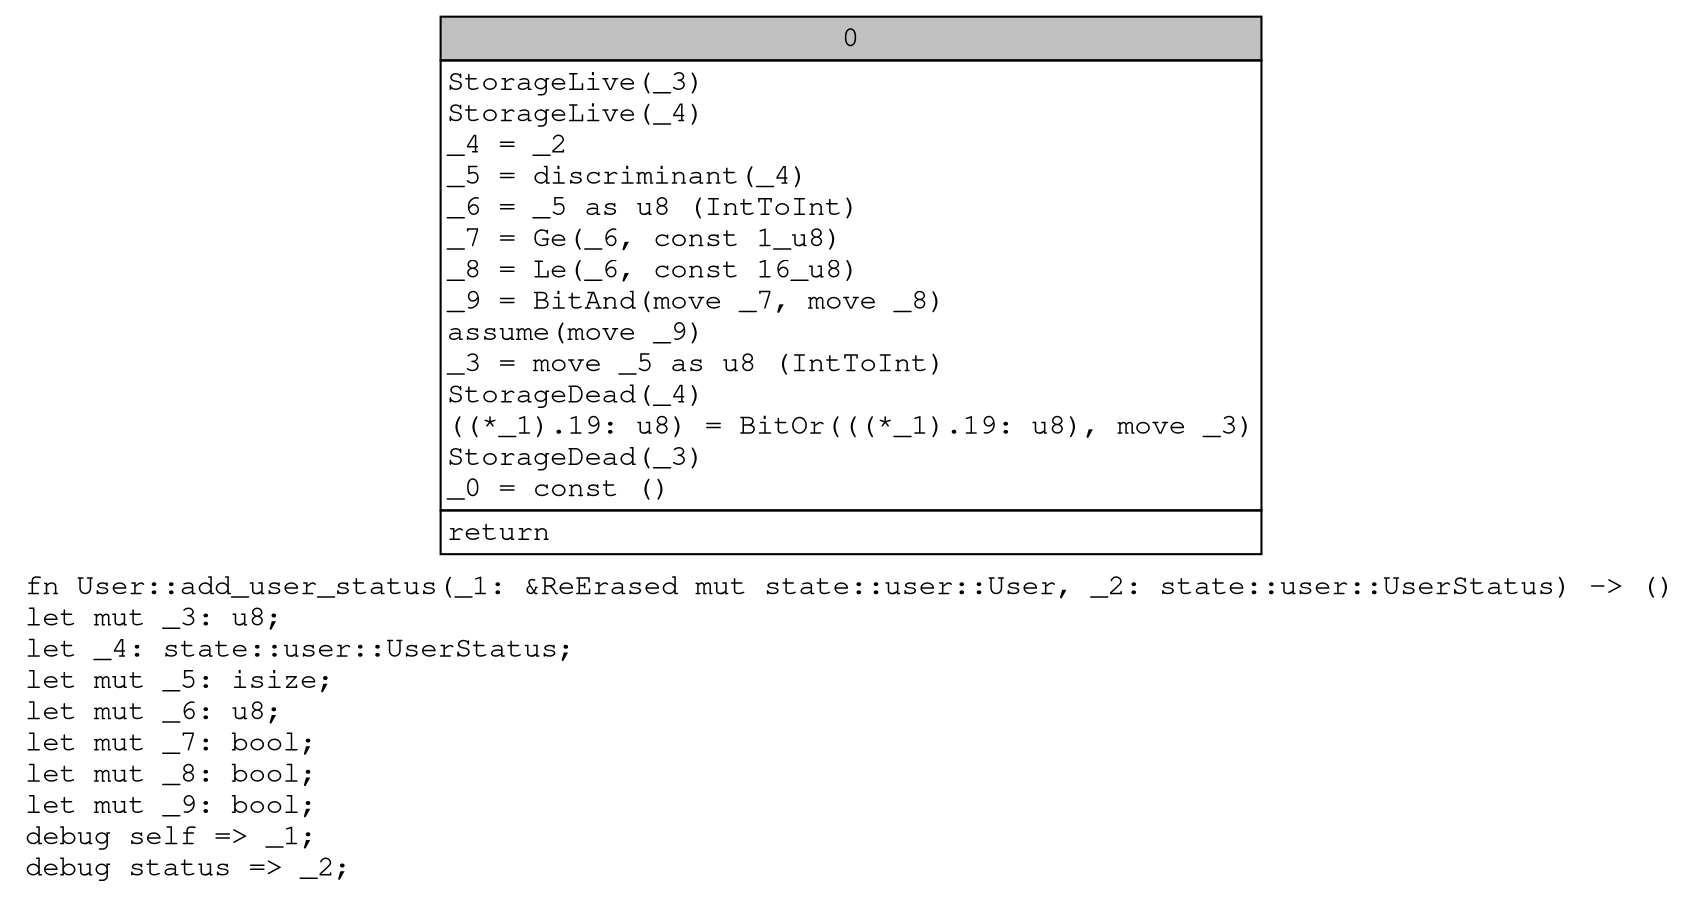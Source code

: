 digraph Mir_0_4276 {
    graph [fontname="Courier, monospace"];
    node [fontname="Courier, monospace"];
    edge [fontname="Courier, monospace"];
    label=<fn User::add_user_status(_1: &amp;ReErased mut state::user::User, _2: state::user::UserStatus) -&gt; ()<br align="left"/>let mut _3: u8;<br align="left"/>let _4: state::user::UserStatus;<br align="left"/>let mut _5: isize;<br align="left"/>let mut _6: u8;<br align="left"/>let mut _7: bool;<br align="left"/>let mut _8: bool;<br align="left"/>let mut _9: bool;<br align="left"/>debug self =&gt; _1;<br align="left"/>debug status =&gt; _2;<br align="left"/>>;
    bb0__0_4276 [shape="none", label=<<table border="0" cellborder="1" cellspacing="0"><tr><td bgcolor="gray" align="center" colspan="1">0</td></tr><tr><td align="left" balign="left">StorageLive(_3)<br/>StorageLive(_4)<br/>_4 = _2<br/>_5 = discriminant(_4)<br/>_6 = _5 as u8 (IntToInt)<br/>_7 = Ge(_6, const 1_u8)<br/>_8 = Le(_6, const 16_u8)<br/>_9 = BitAnd(move _7, move _8)<br/>assume(move _9)<br/>_3 = move _5 as u8 (IntToInt)<br/>StorageDead(_4)<br/>((*_1).19: u8) = BitOr(((*_1).19: u8), move _3)<br/>StorageDead(_3)<br/>_0 = const ()<br/></td></tr><tr><td align="left">return</td></tr></table>>];
}
